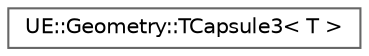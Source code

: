 digraph "Graphical Class Hierarchy"
{
 // INTERACTIVE_SVG=YES
 // LATEX_PDF_SIZE
  bgcolor="transparent";
  edge [fontname=Helvetica,fontsize=10,labelfontname=Helvetica,labelfontsize=10];
  node [fontname=Helvetica,fontsize=10,shape=box,height=0.2,width=0.4];
  rankdir="LR";
  Node0 [id="Node000000",label="UE::Geometry::TCapsule3\< T \>",height=0.2,width=0.4,color="grey40", fillcolor="white", style="filled",URL="$dd/d89/structUE_1_1Geometry_1_1TCapsule3.html",tooltip=" "];
}
